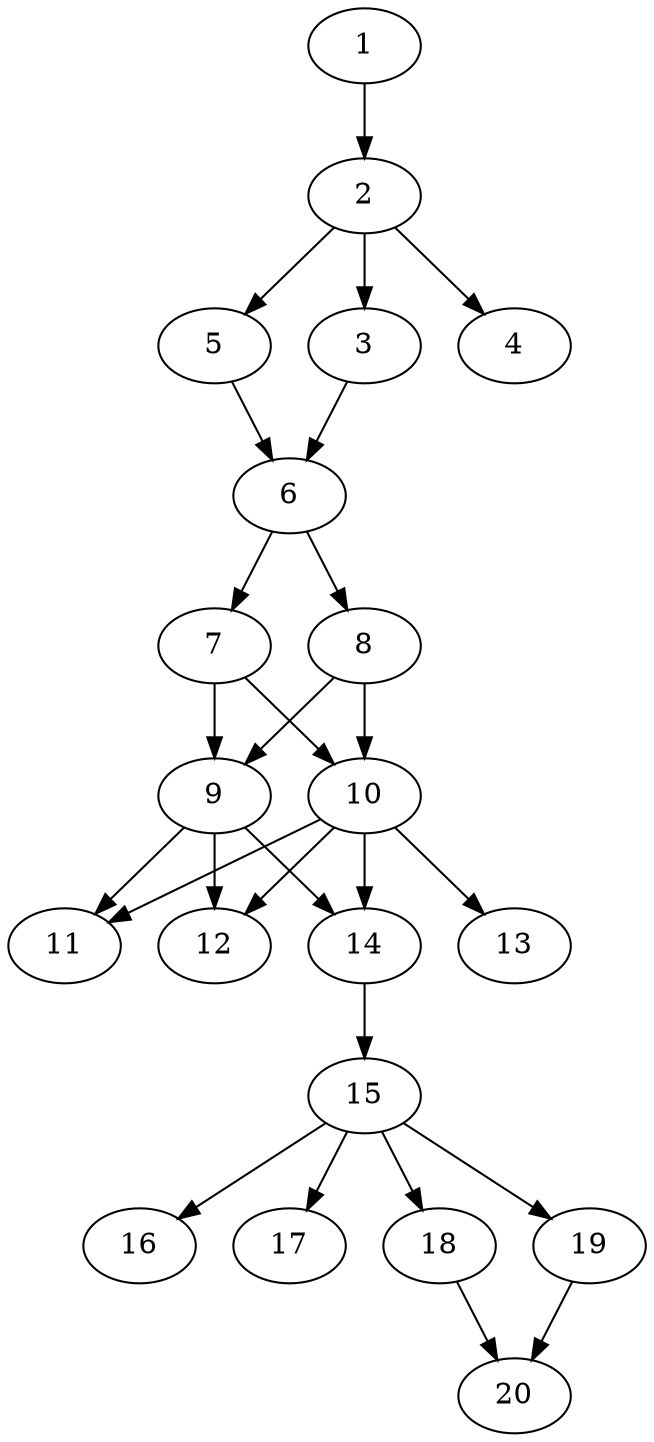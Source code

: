 // DAG automatically generated by daggen at Tue Aug  6 16:20:30 2019
// ./daggen --dot -n 20 --ccr 0.3 --fat 0.4 --regular 0.5 --density 0.9 --mindata 5242880 --maxdata 52428800 
digraph G {
  1 [size="83694933", alpha="0.19", expect_size="25108480"] 
  1 -> 2 [size ="25108480"]
  2 [size="111834453", alpha="0.06", expect_size="33550336"] 
  2 -> 3 [size ="33550336"]
  2 -> 4 [size ="33550336"]
  2 -> 5 [size ="33550336"]
  3 [size="140673707", alpha="0.06", expect_size="42202112"] 
  3 -> 6 [size ="42202112"]
  4 [size="81725440", alpha="0.07", expect_size="24517632"] 
  5 [size="92596907", alpha="0.05", expect_size="27779072"] 
  5 -> 6 [size ="27779072"]
  6 [size="123136000", alpha="0.01", expect_size="36940800"] 
  6 -> 7 [size ="36940800"]
  6 -> 8 [size ="36940800"]
  7 [size="151767040", alpha="0.07", expect_size="45530112"] 
  7 -> 9 [size ="45530112"]
  7 -> 10 [size ="45530112"]
  8 [size="19070293", alpha="0.18", expect_size="5721088"] 
  8 -> 9 [size ="5721088"]
  8 -> 10 [size ="5721088"]
  9 [size="39871147", alpha="0.02", expect_size="11961344"] 
  9 -> 11 [size ="11961344"]
  9 -> 12 [size ="11961344"]
  9 -> 14 [size ="11961344"]
  10 [size="32423253", alpha="0.01", expect_size="9726976"] 
  10 -> 11 [size ="9726976"]
  10 -> 12 [size ="9726976"]
  10 -> 13 [size ="9726976"]
  10 -> 14 [size ="9726976"]
  11 [size="139468800", alpha="0.11", expect_size="41840640"] 
  12 [size="130833067", alpha="0.19", expect_size="39249920"] 
  13 [size="17943893", alpha="0.13", expect_size="5383168"] 
  14 [size="64757760", alpha="0.05", expect_size="19427328"] 
  14 -> 15 [size ="19427328"]
  15 [size="117521067", alpha="0.04", expect_size="35256320"] 
  15 -> 16 [size ="35256320"]
  15 -> 17 [size ="35256320"]
  15 -> 18 [size ="35256320"]
  15 -> 19 [size ="35256320"]
  16 [size="153248427", alpha="0.11", expect_size="45974528"] 
  17 [size="158979413", alpha="0.20", expect_size="47693824"] 
  18 [size="55104853", alpha="0.09", expect_size="16531456"] 
  18 -> 20 [size ="16531456"]
  19 [size="40369493", alpha="0.03", expect_size="12110848"] 
  19 -> 20 [size ="12110848"]
  20 [size="59484160", alpha="0.19", expect_size="17845248"] 
}
